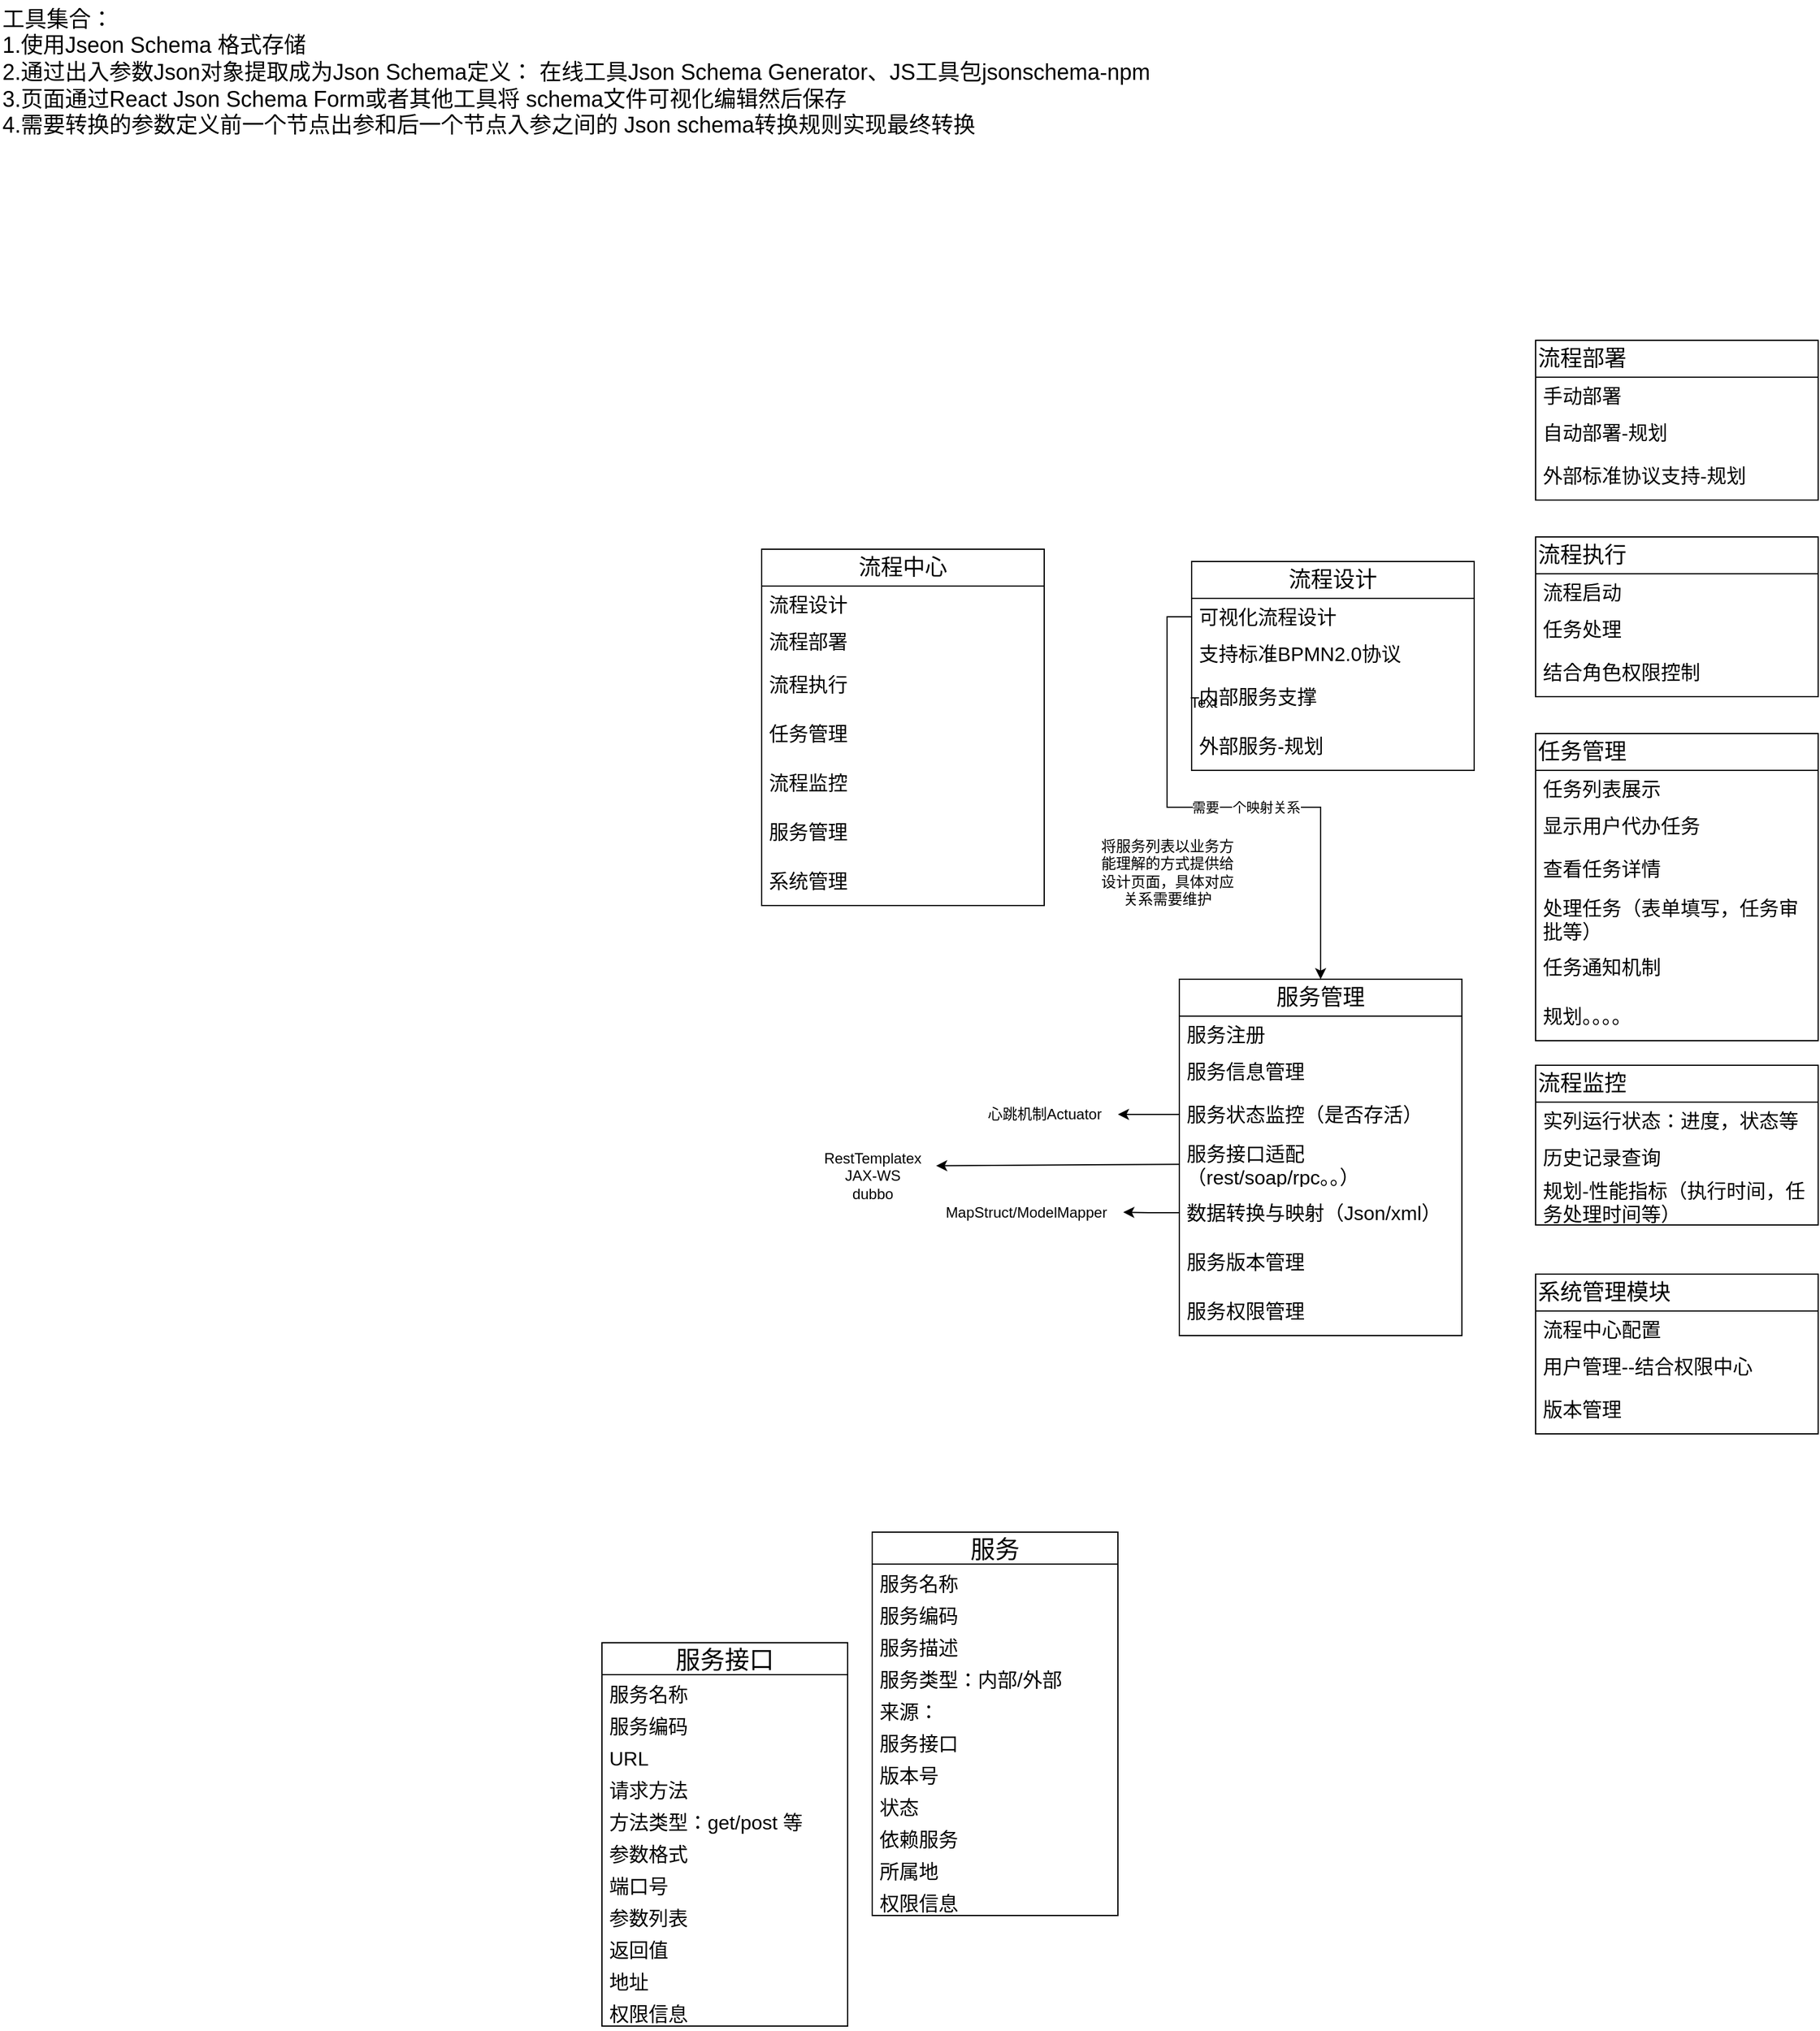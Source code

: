 <mxfile version="24.8.9">
  <diagram id="C5RBs43oDa-KdzZeNtuy" name="Page-1">
    <mxGraphModel dx="2389" dy="818" grid="1" gridSize="10" guides="1" tooltips="1" connect="1" arrows="1" fold="1" page="1" pageScale="1" pageWidth="827" pageHeight="1169" math="0" shadow="0">
      <root>
        <mxCell id="WIyWlLk6GJQsqaUBKTNV-0" />
        <mxCell id="WIyWlLk6GJQsqaUBKTNV-1" parent="WIyWlLk6GJQsqaUBKTNV-0" />
        <mxCell id="ULReNdNg2QU91XwFhAtE-4" value="流程中心" style="swimlane;fontStyle=0;childLayout=stackLayout;horizontal=1;startSize=30;horizontalStack=0;resizeParent=1;resizeParentMax=0;resizeLast=0;collapsible=1;marginBottom=0;whiteSpace=wrap;html=1;fontSize=18;" parent="WIyWlLk6GJQsqaUBKTNV-1" vertex="1">
          <mxGeometry x="-30" y="850" width="230" height="290" as="geometry" />
        </mxCell>
        <mxCell id="ULReNdNg2QU91XwFhAtE-5" value="流程设计" style="text;strokeColor=none;fillColor=none;align=left;verticalAlign=middle;spacingLeft=4;spacingRight=4;overflow=hidden;points=[[0,0.5],[1,0.5]];portConstraint=eastwest;rotatable=0;whiteSpace=wrap;html=1;fontSize=16;" parent="ULReNdNg2QU91XwFhAtE-4" vertex="1">
          <mxGeometry y="30" width="230" height="30" as="geometry" />
        </mxCell>
        <mxCell id="ULReNdNg2QU91XwFhAtE-6" value="流程部署" style="text;strokeColor=none;fillColor=none;align=left;verticalAlign=middle;spacingLeft=4;spacingRight=4;overflow=hidden;points=[[0,0.5],[1,0.5]];portConstraint=eastwest;rotatable=0;whiteSpace=wrap;html=1;fontSize=16;" parent="ULReNdNg2QU91XwFhAtE-4" vertex="1">
          <mxGeometry y="60" width="230" height="30" as="geometry" />
        </mxCell>
        <mxCell id="ULReNdNg2QU91XwFhAtE-7" value="流程执行" style="text;strokeColor=none;fillColor=none;align=left;verticalAlign=middle;spacingLeft=4;spacingRight=4;overflow=hidden;points=[[0,0.5],[1,0.5]];portConstraint=eastwest;rotatable=0;whiteSpace=wrap;html=1;fontSize=16;" parent="ULReNdNg2QU91XwFhAtE-4" vertex="1">
          <mxGeometry y="90" width="230" height="40" as="geometry" />
        </mxCell>
        <mxCell id="ULReNdNg2QU91XwFhAtE-8" value="任务管理" style="text;strokeColor=none;fillColor=none;align=left;verticalAlign=middle;spacingLeft=4;spacingRight=4;overflow=hidden;points=[[0,0.5],[1,0.5]];portConstraint=eastwest;rotatable=0;whiteSpace=wrap;html=1;fontSize=16;" parent="ULReNdNg2QU91XwFhAtE-4" vertex="1">
          <mxGeometry y="130" width="230" height="40" as="geometry" />
        </mxCell>
        <mxCell id="ULReNdNg2QU91XwFhAtE-9" value="流程监控" style="text;strokeColor=none;fillColor=none;align=left;verticalAlign=middle;spacingLeft=4;spacingRight=4;overflow=hidden;points=[[0,0.5],[1,0.5]];portConstraint=eastwest;rotatable=0;whiteSpace=wrap;html=1;fontSize=16;" parent="ULReNdNg2QU91XwFhAtE-4" vertex="1">
          <mxGeometry y="170" width="230" height="40" as="geometry" />
        </mxCell>
        <mxCell id="ULReNdNg2QU91XwFhAtE-50" value="服务管理" style="text;strokeColor=none;fillColor=none;align=left;verticalAlign=middle;spacingLeft=4;spacingRight=4;overflow=hidden;points=[[0,0.5],[1,0.5]];portConstraint=eastwest;rotatable=0;whiteSpace=wrap;html=1;fontSize=16;" parent="ULReNdNg2QU91XwFhAtE-4" vertex="1">
          <mxGeometry y="210" width="230" height="40" as="geometry" />
        </mxCell>
        <mxCell id="ULReNdNg2QU91XwFhAtE-10" value="系统管理" style="text;strokeColor=none;fillColor=none;align=left;verticalAlign=middle;spacingLeft=4;spacingRight=4;overflow=hidden;points=[[0,0.5],[1,0.5]];portConstraint=eastwest;rotatable=0;whiteSpace=wrap;html=1;fontSize=16;" parent="ULReNdNg2QU91XwFhAtE-4" vertex="1">
          <mxGeometry y="250" width="230" height="40" as="geometry" />
        </mxCell>
        <mxCell id="ULReNdNg2QU91XwFhAtE-11" value="流程设计" style="swimlane;fontStyle=0;childLayout=stackLayout;horizontal=1;startSize=30;horizontalStack=0;resizeParent=1;resizeParentMax=0;resizeLast=0;collapsible=1;marginBottom=0;whiteSpace=wrap;html=1;fontSize=18;" parent="WIyWlLk6GJQsqaUBKTNV-1" vertex="1">
          <mxGeometry x="320" y="860" width="230" height="170" as="geometry" />
        </mxCell>
        <mxCell id="ULReNdNg2QU91XwFhAtE-12" value="可视化流程设计" style="text;strokeColor=none;fillColor=none;align=left;verticalAlign=middle;spacingLeft=4;spacingRight=4;overflow=hidden;points=[[0,0.5],[1,0.5]];portConstraint=eastwest;rotatable=0;whiteSpace=wrap;html=1;fontSize=16;" parent="ULReNdNg2QU91XwFhAtE-11" vertex="1">
          <mxGeometry y="30" width="230" height="30" as="geometry" />
        </mxCell>
        <mxCell id="ULReNdNg2QU91XwFhAtE-13" value="支持标准BPMN2.0协议" style="text;strokeColor=none;fillColor=none;align=left;verticalAlign=middle;spacingLeft=4;spacingRight=4;overflow=hidden;points=[[0,0.5],[1,0.5]];portConstraint=eastwest;rotatable=0;whiteSpace=wrap;html=1;fontSize=16;" parent="ULReNdNg2QU91XwFhAtE-11" vertex="1">
          <mxGeometry y="60" width="230" height="30" as="geometry" />
        </mxCell>
        <mxCell id="ULReNdNg2QU91XwFhAtE-15" value="内部服务支撑" style="text;strokeColor=none;fillColor=none;align=left;verticalAlign=middle;spacingLeft=4;spacingRight=4;overflow=hidden;points=[[0,0.5],[1,0.5]];portConstraint=eastwest;rotatable=0;whiteSpace=wrap;html=1;fontSize=16;" parent="ULReNdNg2QU91XwFhAtE-11" vertex="1">
          <mxGeometry y="90" width="230" height="40" as="geometry" />
        </mxCell>
        <mxCell id="ULReNdNg2QU91XwFhAtE-16" value="外部服务-规划" style="text;strokeColor=none;fillColor=none;align=left;verticalAlign=middle;spacingLeft=4;spacingRight=4;overflow=hidden;points=[[0,0.5],[1,0.5]];portConstraint=eastwest;rotatable=0;whiteSpace=wrap;html=1;fontSize=16;" parent="ULReNdNg2QU91XwFhAtE-11" vertex="1">
          <mxGeometry y="130" width="230" height="40" as="geometry" />
        </mxCell>
        <mxCell id="ULReNdNg2QU91XwFhAtE-19" value="流程部署" style="swimlane;fontStyle=0;childLayout=stackLayout;horizontal=1;startSize=30;horizontalStack=0;resizeParent=1;resizeParentMax=0;resizeLast=0;collapsible=1;marginBottom=0;whiteSpace=wrap;html=1;fontSize=18;align=left;" parent="WIyWlLk6GJQsqaUBKTNV-1" vertex="1">
          <mxGeometry x="600" y="680" width="230" height="130" as="geometry" />
        </mxCell>
        <mxCell id="ULReNdNg2QU91XwFhAtE-20" value="手动部署" style="text;strokeColor=none;fillColor=none;align=left;verticalAlign=middle;spacingLeft=4;spacingRight=4;overflow=hidden;points=[[0,0.5],[1,0.5]];portConstraint=eastwest;rotatable=0;whiteSpace=wrap;html=1;fontSize=16;" parent="ULReNdNg2QU91XwFhAtE-19" vertex="1">
          <mxGeometry y="30" width="230" height="30" as="geometry" />
        </mxCell>
        <mxCell id="ULReNdNg2QU91XwFhAtE-21" value="自动部署-规划" style="text;strokeColor=none;fillColor=none;align=left;verticalAlign=middle;spacingLeft=4;spacingRight=4;overflow=hidden;points=[[0,0.5],[1,0.5]];portConstraint=eastwest;rotatable=0;whiteSpace=wrap;html=1;fontSize=16;" parent="ULReNdNg2QU91XwFhAtE-19" vertex="1">
          <mxGeometry y="60" width="230" height="30" as="geometry" />
        </mxCell>
        <mxCell id="ULReNdNg2QU91XwFhAtE-22" value="外部标准协议支持-规划" style="text;strokeColor=none;fillColor=none;align=left;verticalAlign=middle;spacingLeft=4;spacingRight=4;overflow=hidden;points=[[0,0.5],[1,0.5]];portConstraint=eastwest;rotatable=0;whiteSpace=wrap;html=1;fontSize=16;" parent="ULReNdNg2QU91XwFhAtE-19" vertex="1">
          <mxGeometry y="90" width="230" height="40" as="geometry" />
        </mxCell>
        <mxCell id="ULReNdNg2QU91XwFhAtE-24" value="流程执行" style="swimlane;fontStyle=0;childLayout=stackLayout;horizontal=1;startSize=30;horizontalStack=0;resizeParent=1;resizeParentMax=0;resizeLast=0;collapsible=1;marginBottom=0;whiteSpace=wrap;html=1;fontSize=18;align=left;" parent="WIyWlLk6GJQsqaUBKTNV-1" vertex="1">
          <mxGeometry x="600" y="840" width="230" height="130" as="geometry" />
        </mxCell>
        <mxCell id="ULReNdNg2QU91XwFhAtE-25" value="流程启动" style="text;strokeColor=none;fillColor=none;align=left;verticalAlign=middle;spacingLeft=4;spacingRight=4;overflow=hidden;points=[[0,0.5],[1,0.5]];portConstraint=eastwest;rotatable=0;whiteSpace=wrap;html=1;fontSize=16;" parent="ULReNdNg2QU91XwFhAtE-24" vertex="1">
          <mxGeometry y="30" width="230" height="30" as="geometry" />
        </mxCell>
        <mxCell id="ULReNdNg2QU91XwFhAtE-26" value="任务处理" style="text;strokeColor=none;fillColor=none;align=left;verticalAlign=middle;spacingLeft=4;spacingRight=4;overflow=hidden;points=[[0,0.5],[1,0.5]];portConstraint=eastwest;rotatable=0;whiteSpace=wrap;html=1;fontSize=16;" parent="ULReNdNg2QU91XwFhAtE-24" vertex="1">
          <mxGeometry y="60" width="230" height="30" as="geometry" />
        </mxCell>
        <mxCell id="ULReNdNg2QU91XwFhAtE-27" value="结合角色权限控制" style="text;strokeColor=none;fillColor=none;align=left;verticalAlign=middle;spacingLeft=4;spacingRight=4;overflow=hidden;points=[[0,0.5],[1,0.5]];portConstraint=eastwest;rotatable=0;whiteSpace=wrap;html=1;fontSize=16;" parent="ULReNdNg2QU91XwFhAtE-24" vertex="1">
          <mxGeometry y="90" width="230" height="40" as="geometry" />
        </mxCell>
        <mxCell id="ULReNdNg2QU91XwFhAtE-29" value="任务管理" style="swimlane;fontStyle=0;childLayout=stackLayout;horizontal=1;startSize=30;horizontalStack=0;resizeParent=1;resizeParentMax=0;resizeLast=0;collapsible=1;marginBottom=0;whiteSpace=wrap;html=1;fontSize=18;align=left;" parent="WIyWlLk6GJQsqaUBKTNV-1" vertex="1">
          <mxGeometry x="600" y="1000" width="230" height="250" as="geometry" />
        </mxCell>
        <mxCell id="ULReNdNg2QU91XwFhAtE-30" value="任务列表展示" style="text;strokeColor=none;fillColor=none;align=left;verticalAlign=middle;spacingLeft=4;spacingRight=4;overflow=hidden;points=[[0,0.5],[1,0.5]];portConstraint=eastwest;rotatable=0;whiteSpace=wrap;html=1;fontSize=16;" parent="ULReNdNg2QU91XwFhAtE-29" vertex="1">
          <mxGeometry y="30" width="230" height="30" as="geometry" />
        </mxCell>
        <mxCell id="ULReNdNg2QU91XwFhAtE-31" value="显示用户代办任务" style="text;strokeColor=none;fillColor=none;align=left;verticalAlign=middle;spacingLeft=4;spacingRight=4;overflow=hidden;points=[[0,0.5],[1,0.5]];portConstraint=eastwest;rotatable=0;whiteSpace=wrap;html=1;fontSize=16;" parent="ULReNdNg2QU91XwFhAtE-29" vertex="1">
          <mxGeometry y="60" width="230" height="30" as="geometry" />
        </mxCell>
        <mxCell id="ULReNdNg2QU91XwFhAtE-32" value="查看任务详情" style="text;strokeColor=none;fillColor=none;align=left;verticalAlign=middle;spacingLeft=4;spacingRight=4;overflow=hidden;points=[[0,0.5],[1,0.5]];portConstraint=eastwest;rotatable=0;whiteSpace=wrap;html=1;fontSize=16;" parent="ULReNdNg2QU91XwFhAtE-29" vertex="1">
          <mxGeometry y="90" width="230" height="40" as="geometry" />
        </mxCell>
        <mxCell id="ULReNdNg2QU91XwFhAtE-33" value="处理任务（表单填写，任务审批等）" style="text;strokeColor=none;fillColor=none;align=left;verticalAlign=middle;spacingLeft=4;spacingRight=4;overflow=hidden;points=[[0,0.5],[1,0.5]];portConstraint=eastwest;rotatable=0;whiteSpace=wrap;html=1;fontSize=16;" parent="ULReNdNg2QU91XwFhAtE-29" vertex="1">
          <mxGeometry y="130" width="230" height="40" as="geometry" />
        </mxCell>
        <mxCell id="ULReNdNg2QU91XwFhAtE-45" value="任务通知机制" style="text;strokeColor=none;fillColor=none;align=left;verticalAlign=middle;spacingLeft=4;spacingRight=4;overflow=hidden;points=[[0,0.5],[1,0.5]];portConstraint=eastwest;rotatable=0;whiteSpace=wrap;html=1;fontSize=16;" parent="ULReNdNg2QU91XwFhAtE-29" vertex="1">
          <mxGeometry y="170" width="230" height="40" as="geometry" />
        </mxCell>
        <mxCell id="ULReNdNg2QU91XwFhAtE-34" value="规划。。。。" style="text;strokeColor=none;fillColor=none;align=left;verticalAlign=middle;spacingLeft=4;spacingRight=4;overflow=hidden;points=[[0,0.5],[1,0.5]];portConstraint=eastwest;rotatable=0;whiteSpace=wrap;html=1;fontSize=16;" parent="ULReNdNg2QU91XwFhAtE-29" vertex="1">
          <mxGeometry y="210" width="230" height="40" as="geometry" />
        </mxCell>
        <mxCell id="ULReNdNg2QU91XwFhAtE-35" value="流程监控" style="swimlane;fontStyle=0;childLayout=stackLayout;horizontal=1;startSize=30;horizontalStack=0;resizeParent=1;resizeParentMax=0;resizeLast=0;collapsible=1;marginBottom=0;whiteSpace=wrap;html=1;fontSize=18;align=left;" parent="WIyWlLk6GJQsqaUBKTNV-1" vertex="1">
          <mxGeometry x="600" y="1270" width="230" height="130" as="geometry" />
        </mxCell>
        <mxCell id="ULReNdNg2QU91XwFhAtE-36" value="实列运行状态：进度，状态等" style="text;strokeColor=none;fillColor=none;align=left;verticalAlign=middle;spacingLeft=4;spacingRight=4;overflow=hidden;points=[[0,0.5],[1,0.5]];portConstraint=eastwest;rotatable=0;whiteSpace=wrap;html=1;fontSize=16;" parent="ULReNdNg2QU91XwFhAtE-35" vertex="1">
          <mxGeometry y="30" width="230" height="30" as="geometry" />
        </mxCell>
        <mxCell id="ULReNdNg2QU91XwFhAtE-37" value="历史记录查询" style="text;strokeColor=none;fillColor=none;align=left;verticalAlign=middle;spacingLeft=4;spacingRight=4;overflow=hidden;points=[[0,0.5],[1,0.5]];portConstraint=eastwest;rotatable=0;whiteSpace=wrap;html=1;fontSize=16;" parent="ULReNdNg2QU91XwFhAtE-35" vertex="1">
          <mxGeometry y="60" width="230" height="30" as="geometry" />
        </mxCell>
        <mxCell id="ULReNdNg2QU91XwFhAtE-38" value="规划-性能指标（执行时间，任务处理时间等）" style="text;strokeColor=none;fillColor=none;align=left;verticalAlign=middle;spacingLeft=4;spacingRight=4;overflow=hidden;points=[[0,0.5],[1,0.5]];portConstraint=eastwest;rotatable=0;whiteSpace=wrap;html=1;fontSize=16;" parent="ULReNdNg2QU91XwFhAtE-35" vertex="1">
          <mxGeometry y="90" width="230" height="40" as="geometry" />
        </mxCell>
        <mxCell id="ULReNdNg2QU91XwFhAtE-40" value="系统管理模块" style="swimlane;fontStyle=0;childLayout=stackLayout;horizontal=1;startSize=30;horizontalStack=0;resizeParent=1;resizeParentMax=0;resizeLast=0;collapsible=1;marginBottom=0;whiteSpace=wrap;html=1;fontSize=18;align=left;" parent="WIyWlLk6GJQsqaUBKTNV-1" vertex="1">
          <mxGeometry x="600" y="1440" width="230" height="130" as="geometry" />
        </mxCell>
        <mxCell id="ULReNdNg2QU91XwFhAtE-41" value="流程中心配置" style="text;strokeColor=none;fillColor=none;align=left;verticalAlign=middle;spacingLeft=4;spacingRight=4;overflow=hidden;points=[[0,0.5],[1,0.5]];portConstraint=eastwest;rotatable=0;whiteSpace=wrap;html=1;fontSize=16;" parent="ULReNdNg2QU91XwFhAtE-40" vertex="1">
          <mxGeometry y="30" width="230" height="30" as="geometry" />
        </mxCell>
        <mxCell id="ULReNdNg2QU91XwFhAtE-42" value="用户管理--结合权限中心" style="text;strokeColor=none;fillColor=none;align=left;verticalAlign=middle;spacingLeft=4;spacingRight=4;overflow=hidden;points=[[0,0.5],[1,0.5]];portConstraint=eastwest;rotatable=0;whiteSpace=wrap;html=1;fontSize=16;" parent="ULReNdNg2QU91XwFhAtE-40" vertex="1">
          <mxGeometry y="60" width="230" height="30" as="geometry" />
        </mxCell>
        <mxCell id="ULReNdNg2QU91XwFhAtE-43" value="版本管理" style="text;strokeColor=none;fillColor=none;align=left;verticalAlign=middle;spacingLeft=4;spacingRight=4;overflow=hidden;points=[[0,0.5],[1,0.5]];portConstraint=eastwest;rotatable=0;whiteSpace=wrap;html=1;fontSize=16;" parent="ULReNdNg2QU91XwFhAtE-40" vertex="1">
          <mxGeometry y="90" width="230" height="40" as="geometry" />
        </mxCell>
        <mxCell id="ULReNdNg2QU91XwFhAtE-51" value="服务管理" style="swimlane;fontStyle=0;childLayout=stackLayout;horizontal=1;startSize=30;horizontalStack=0;resizeParent=1;resizeParentMax=0;resizeLast=0;collapsible=1;marginBottom=0;whiteSpace=wrap;html=1;fontSize=18;" parent="WIyWlLk6GJQsqaUBKTNV-1" vertex="1">
          <mxGeometry x="310" y="1200" width="230" height="290" as="geometry" />
        </mxCell>
        <mxCell id="ULReNdNg2QU91XwFhAtE-52" value="服务注册" style="text;strokeColor=none;fillColor=none;align=left;verticalAlign=middle;spacingLeft=4;spacingRight=4;overflow=hidden;points=[[0,0.5],[1,0.5]];portConstraint=eastwest;rotatable=0;whiteSpace=wrap;html=1;fontSize=16;" parent="ULReNdNg2QU91XwFhAtE-51" vertex="1">
          <mxGeometry y="30" width="230" height="30" as="geometry" />
        </mxCell>
        <mxCell id="ULReNdNg2QU91XwFhAtE-53" value="服务信息管理" style="text;strokeColor=none;fillColor=none;align=left;verticalAlign=middle;spacingLeft=4;spacingRight=4;overflow=hidden;points=[[0,0.5],[1,0.5]];portConstraint=eastwest;rotatable=0;whiteSpace=wrap;html=1;fontSize=16;" parent="ULReNdNg2QU91XwFhAtE-51" vertex="1">
          <mxGeometry y="60" width="230" height="30" as="geometry" />
        </mxCell>
        <mxCell id="ULReNdNg2QU91XwFhAtE-54" value="服务状态监控（是否存活）" style="text;strokeColor=none;fillColor=none;align=left;verticalAlign=middle;spacingLeft=4;spacingRight=4;overflow=hidden;points=[[0,0.5],[1,0.5]];portConstraint=eastwest;rotatable=0;whiteSpace=wrap;html=1;fontSize=16;" parent="ULReNdNg2QU91XwFhAtE-51" vertex="1">
          <mxGeometry y="90" width="230" height="40" as="geometry" />
        </mxCell>
        <mxCell id="ULReNdNg2QU91XwFhAtE-56" value="服务接口适配（rest/soap/rpc。。）" style="text;strokeColor=none;fillColor=none;align=left;verticalAlign=middle;spacingLeft=4;spacingRight=4;overflow=hidden;points=[[0,0.5],[1,0.5]];portConstraint=eastwest;rotatable=0;whiteSpace=wrap;html=1;fontSize=16;" parent="ULReNdNg2QU91XwFhAtE-51" vertex="1">
          <mxGeometry y="130" width="230" height="40" as="geometry" />
        </mxCell>
        <mxCell id="ULReNdNg2QU91XwFhAtE-66" value="数据转换与映射（Json/xml）" style="text;strokeColor=none;fillColor=none;align=left;verticalAlign=middle;spacingLeft=4;spacingRight=4;overflow=hidden;points=[[0,0.5],[1,0.5]];portConstraint=eastwest;rotatable=0;whiteSpace=wrap;html=1;fontSize=16;" parent="ULReNdNg2QU91XwFhAtE-51" vertex="1">
          <mxGeometry y="170" width="230" height="40" as="geometry" />
        </mxCell>
        <mxCell id="ULReNdNg2QU91XwFhAtE-59" value="服务版本管理" style="text;strokeColor=none;fillColor=none;align=left;verticalAlign=middle;spacingLeft=4;spacingRight=4;overflow=hidden;points=[[0,0.5],[1,0.5]];portConstraint=eastwest;rotatable=0;whiteSpace=wrap;html=1;fontSize=16;" parent="ULReNdNg2QU91XwFhAtE-51" vertex="1">
          <mxGeometry y="210" width="230" height="40" as="geometry" />
        </mxCell>
        <mxCell id="ULReNdNg2QU91XwFhAtE-71" value="服务权限管理" style="text;strokeColor=none;fillColor=none;align=left;verticalAlign=middle;spacingLeft=4;spacingRight=4;overflow=hidden;points=[[0,0.5],[1,0.5]];portConstraint=eastwest;rotatable=0;whiteSpace=wrap;html=1;fontSize=16;" parent="ULReNdNg2QU91XwFhAtE-51" vertex="1">
          <mxGeometry y="250" width="230" height="40" as="geometry" />
        </mxCell>
        <mxCell id="ULReNdNg2QU91XwFhAtE-62" value="RestTemplatex&lt;div&gt;JAX-WS&lt;/div&gt;&lt;div&gt;dubbo&lt;/div&gt;" style="text;html=1;align=center;verticalAlign=middle;resizable=0;points=[];autosize=1;strokeColor=none;fillColor=none;" parent="WIyWlLk6GJQsqaUBKTNV-1" vertex="1">
          <mxGeometry x="10" y="1330" width="100" height="60" as="geometry" />
        </mxCell>
        <mxCell id="ULReNdNg2QU91XwFhAtE-63" style="rounded=0;orthogonalLoop=1;jettySize=auto;html=1;entryX=1.02;entryY=0.363;entryDx=0;entryDy=0;entryPerimeter=0;" parent="WIyWlLk6GJQsqaUBKTNV-1" source="ULReNdNg2QU91XwFhAtE-56" target="ULReNdNg2QU91XwFhAtE-62" edge="1">
          <mxGeometry relative="1" as="geometry" />
        </mxCell>
        <mxCell id="ULReNdNg2QU91XwFhAtE-65" value="MapStruct/ModelMapper" style="text;html=1;align=center;verticalAlign=middle;resizable=0;points=[];autosize=1;strokeColor=none;fillColor=none;" parent="WIyWlLk6GJQsqaUBKTNV-1" vertex="1">
          <mxGeometry x="110" y="1375" width="150" height="30" as="geometry" />
        </mxCell>
        <mxCell id="ULReNdNg2QU91XwFhAtE-67" style="edgeStyle=orthogonalEdgeStyle;rounded=0;orthogonalLoop=1;jettySize=auto;html=1;entryX=1.029;entryY=0.487;entryDx=0;entryDy=0;entryPerimeter=0;" parent="WIyWlLk6GJQsqaUBKTNV-1" source="ULReNdNg2QU91XwFhAtE-66" target="ULReNdNg2QU91XwFhAtE-65" edge="1">
          <mxGeometry relative="1" as="geometry" />
        </mxCell>
        <mxCell id="ULReNdNg2QU91XwFhAtE-69" value="心跳机制Actuator" style="text;html=1;align=center;verticalAlign=middle;resizable=0;points=[];autosize=1;strokeColor=none;fillColor=none;" parent="WIyWlLk6GJQsqaUBKTNV-1" vertex="1">
          <mxGeometry x="140" y="1295" width="120" height="30" as="geometry" />
        </mxCell>
        <mxCell id="ULReNdNg2QU91XwFhAtE-70" style="edgeStyle=orthogonalEdgeStyle;rounded=0;orthogonalLoop=1;jettySize=auto;html=1;" parent="WIyWlLk6GJQsqaUBKTNV-1" source="ULReNdNg2QU91XwFhAtE-54" target="ULReNdNg2QU91XwFhAtE-69" edge="1">
          <mxGeometry relative="1" as="geometry" />
        </mxCell>
        <mxCell id="ULReNdNg2QU91XwFhAtE-72" style="edgeStyle=orthogonalEdgeStyle;rounded=0;orthogonalLoop=1;jettySize=auto;html=1;entryX=0.5;entryY=0;entryDx=0;entryDy=0;" parent="WIyWlLk6GJQsqaUBKTNV-1" source="ULReNdNg2QU91XwFhAtE-12" target="ULReNdNg2QU91XwFhAtE-51" edge="1">
          <mxGeometry relative="1" as="geometry" />
        </mxCell>
        <mxCell id="ULReNdNg2QU91XwFhAtE-73" value="需要一个映射关系" style="edgeLabel;html=1;align=center;verticalAlign=middle;resizable=0;points=[];" parent="ULReNdNg2QU91XwFhAtE-72" vertex="1" connectable="0">
          <mxGeometry x="0.086" relative="1" as="geometry">
            <mxPoint as="offset" />
          </mxGeometry>
        </mxCell>
        <mxCell id="ULReNdNg2QU91XwFhAtE-74" value="Text" style="text;html=1;align=center;verticalAlign=middle;whiteSpace=wrap;rounded=0;" parent="WIyWlLk6GJQsqaUBKTNV-1" vertex="1">
          <mxGeometry x="300" y="960" width="60" height="30" as="geometry" />
        </mxCell>
        <mxCell id="ULReNdNg2QU91XwFhAtE-75" value="将服务列表以业务方&lt;div&gt;能理解的方式提供给&lt;/div&gt;&lt;div&gt;设计页面，具体对应&lt;/div&gt;&lt;div&gt;关系需要维护&lt;/div&gt;" style="text;html=1;align=center;verticalAlign=middle;resizable=0;points=[];autosize=1;strokeColor=none;fillColor=none;" parent="WIyWlLk6GJQsqaUBKTNV-1" vertex="1">
          <mxGeometry x="235" y="1078" width="130" height="70" as="geometry" />
        </mxCell>
        <mxCell id="nxONyOTGIB9UqyJatpTV-5" value="服务" style="swimlane;fontStyle=0;childLayout=stackLayout;horizontal=1;startSize=26;fillColor=none;horizontalStack=0;resizeParent=1;resizeParentMax=0;resizeLast=0;collapsible=1;marginBottom=0;whiteSpace=wrap;html=1;fontSize=20;" parent="WIyWlLk6GJQsqaUBKTNV-1" vertex="1">
          <mxGeometry x="60" y="1650" width="200" height="312" as="geometry" />
        </mxCell>
        <mxCell id="nxONyOTGIB9UqyJatpTV-6" value="服务名称" style="text;strokeColor=none;fillColor=none;align=left;verticalAlign=top;spacingLeft=4;spacingRight=4;overflow=hidden;rotatable=0;points=[[0,0.5],[1,0.5]];portConstraint=eastwest;whiteSpace=wrap;html=1;fontSize=16;" parent="nxONyOTGIB9UqyJatpTV-5" vertex="1">
          <mxGeometry y="26" width="200" height="26" as="geometry" />
        </mxCell>
        <mxCell id="nxONyOTGIB9UqyJatpTV-7" value="服务编码" style="text;strokeColor=none;fillColor=none;align=left;verticalAlign=top;spacingLeft=4;spacingRight=4;overflow=hidden;rotatable=0;points=[[0,0.5],[1,0.5]];portConstraint=eastwest;whiteSpace=wrap;html=1;fontSize=16;" parent="nxONyOTGIB9UqyJatpTV-5" vertex="1">
          <mxGeometry y="52" width="200" height="26" as="geometry" />
        </mxCell>
        <mxCell id="nxONyOTGIB9UqyJatpTV-8" value="服务描述" style="text;strokeColor=none;fillColor=none;align=left;verticalAlign=top;spacingLeft=4;spacingRight=4;overflow=hidden;rotatable=0;points=[[0,0.5],[1,0.5]];portConstraint=eastwest;whiteSpace=wrap;html=1;fontSize=16;" parent="nxONyOTGIB9UqyJatpTV-5" vertex="1">
          <mxGeometry y="78" width="200" height="26" as="geometry" />
        </mxCell>
        <mxCell id="nxONyOTGIB9UqyJatpTV-27" value="服务类型：内部/外部" style="text;strokeColor=none;fillColor=none;align=left;verticalAlign=top;spacingLeft=4;spacingRight=4;overflow=hidden;rotatable=0;points=[[0,0.5],[1,0.5]];portConstraint=eastwest;whiteSpace=wrap;html=1;fontSize=16;" parent="nxONyOTGIB9UqyJatpTV-5" vertex="1">
          <mxGeometry y="104" width="200" height="26" as="geometry" />
        </mxCell>
        <mxCell id="nxONyOTGIB9UqyJatpTV-9" value="来源：" style="text;strokeColor=none;fillColor=none;align=left;verticalAlign=top;spacingLeft=4;spacingRight=4;overflow=hidden;rotatable=0;points=[[0,0.5],[1,0.5]];portConstraint=eastwest;whiteSpace=wrap;html=1;fontSize=16;" parent="nxONyOTGIB9UqyJatpTV-5" vertex="1">
          <mxGeometry y="130" width="200" height="26" as="geometry" />
        </mxCell>
        <mxCell id="nxONyOTGIB9UqyJatpTV-10" value="服务接口" style="text;strokeColor=none;fillColor=none;align=left;verticalAlign=top;spacingLeft=4;spacingRight=4;overflow=hidden;rotatable=0;points=[[0,0.5],[1,0.5]];portConstraint=eastwest;whiteSpace=wrap;html=1;fontSize=16;" parent="nxONyOTGIB9UqyJatpTV-5" vertex="1">
          <mxGeometry y="156" width="200" height="26" as="geometry" />
        </mxCell>
        <mxCell id="nxONyOTGIB9UqyJatpTV-11" value="版本号" style="text;strokeColor=none;fillColor=none;align=left;verticalAlign=top;spacingLeft=4;spacingRight=4;overflow=hidden;rotatable=0;points=[[0,0.5],[1,0.5]];portConstraint=eastwest;whiteSpace=wrap;html=1;fontSize=16;" parent="nxONyOTGIB9UqyJatpTV-5" vertex="1">
          <mxGeometry y="182" width="200" height="26" as="geometry" />
        </mxCell>
        <mxCell id="nxONyOTGIB9UqyJatpTV-12" value="状态" style="text;strokeColor=none;fillColor=none;align=left;verticalAlign=top;spacingLeft=4;spacingRight=4;overflow=hidden;rotatable=0;points=[[0,0.5],[1,0.5]];portConstraint=eastwest;whiteSpace=wrap;html=1;fontSize=16;" parent="nxONyOTGIB9UqyJatpTV-5" vertex="1">
          <mxGeometry y="208" width="200" height="26" as="geometry" />
        </mxCell>
        <mxCell id="nxONyOTGIB9UqyJatpTV-13" value="依赖服务" style="text;strokeColor=none;fillColor=none;align=left;verticalAlign=top;spacingLeft=4;spacingRight=4;overflow=hidden;rotatable=0;points=[[0,0.5],[1,0.5]];portConstraint=eastwest;whiteSpace=wrap;html=1;fontSize=16;" parent="nxONyOTGIB9UqyJatpTV-5" vertex="1">
          <mxGeometry y="234" width="200" height="26" as="geometry" />
        </mxCell>
        <mxCell id="nxONyOTGIB9UqyJatpTV-14" value="所属地" style="text;strokeColor=none;fillColor=none;align=left;verticalAlign=top;spacingLeft=4;spacingRight=4;overflow=hidden;rotatable=0;points=[[0,0.5],[1,0.5]];portConstraint=eastwest;whiteSpace=wrap;html=1;fontSize=16;" parent="nxONyOTGIB9UqyJatpTV-5" vertex="1">
          <mxGeometry y="260" width="200" height="26" as="geometry" />
        </mxCell>
        <mxCell id="nxONyOTGIB9UqyJatpTV-15" value="权限信息" style="text;strokeColor=none;fillColor=none;align=left;verticalAlign=top;spacingLeft=4;spacingRight=4;overflow=hidden;rotatable=0;points=[[0,0.5],[1,0.5]];portConstraint=eastwest;whiteSpace=wrap;html=1;fontSize=16;" parent="nxONyOTGIB9UqyJatpTV-5" vertex="1">
          <mxGeometry y="286" width="200" height="26" as="geometry" />
        </mxCell>
        <mxCell id="nxONyOTGIB9UqyJatpTV-16" value="服务接口" style="swimlane;fontStyle=0;childLayout=stackLayout;horizontal=1;startSize=26;fillColor=none;horizontalStack=0;resizeParent=1;resizeParentMax=0;resizeLast=0;collapsible=1;marginBottom=0;whiteSpace=wrap;html=1;fontSize=20;" parent="WIyWlLk6GJQsqaUBKTNV-1" vertex="1">
          <mxGeometry x="-160" y="1740" width="200" height="312" as="geometry" />
        </mxCell>
        <mxCell id="nxONyOTGIB9UqyJatpTV-17" value="服务名称" style="text;strokeColor=none;fillColor=none;align=left;verticalAlign=top;spacingLeft=4;spacingRight=4;overflow=hidden;rotatable=0;points=[[0,0.5],[1,0.5]];portConstraint=eastwest;whiteSpace=wrap;html=1;fontSize=16;" parent="nxONyOTGIB9UqyJatpTV-16" vertex="1">
          <mxGeometry y="26" width="200" height="26" as="geometry" />
        </mxCell>
        <mxCell id="nxONyOTGIB9UqyJatpTV-18" value="服务编码" style="text;strokeColor=none;fillColor=none;align=left;verticalAlign=top;spacingLeft=4;spacingRight=4;overflow=hidden;rotatable=0;points=[[0,0.5],[1,0.5]];portConstraint=eastwest;whiteSpace=wrap;html=1;fontSize=16;" parent="nxONyOTGIB9UqyJatpTV-16" vertex="1">
          <mxGeometry y="52" width="200" height="26" as="geometry" />
        </mxCell>
        <mxCell id="nxONyOTGIB9UqyJatpTV-19" value="URL" style="text;strokeColor=none;fillColor=none;align=left;verticalAlign=top;spacingLeft=4;spacingRight=4;overflow=hidden;rotatable=0;points=[[0,0.5],[1,0.5]];portConstraint=eastwest;whiteSpace=wrap;html=1;fontSize=16;" parent="nxONyOTGIB9UqyJatpTV-16" vertex="1">
          <mxGeometry y="78" width="200" height="26" as="geometry" />
        </mxCell>
        <mxCell id="nxONyOTGIB9UqyJatpTV-28" value="请求方法" style="text;strokeColor=none;fillColor=none;align=left;verticalAlign=top;spacingLeft=4;spacingRight=4;overflow=hidden;rotatable=0;points=[[0,0.5],[1,0.5]];portConstraint=eastwest;whiteSpace=wrap;html=1;fontSize=16;" parent="nxONyOTGIB9UqyJatpTV-16" vertex="1">
          <mxGeometry y="104" width="200" height="26" as="geometry" />
        </mxCell>
        <mxCell id="nxONyOTGIB9UqyJatpTV-20" value="方法类型：get/post 等" style="text;strokeColor=none;fillColor=none;align=left;verticalAlign=top;spacingLeft=4;spacingRight=4;overflow=hidden;rotatable=0;points=[[0,0.5],[1,0.5]];portConstraint=eastwest;whiteSpace=wrap;html=1;fontSize=16;" parent="nxONyOTGIB9UqyJatpTV-16" vertex="1">
          <mxGeometry y="130" width="200" height="26" as="geometry" />
        </mxCell>
        <mxCell id="nxONyOTGIB9UqyJatpTV-21" value="参数格式" style="text;strokeColor=none;fillColor=none;align=left;verticalAlign=top;spacingLeft=4;spacingRight=4;overflow=hidden;rotatable=0;points=[[0,0.5],[1,0.5]];portConstraint=eastwest;whiteSpace=wrap;html=1;fontSize=16;" parent="nxONyOTGIB9UqyJatpTV-16" vertex="1">
          <mxGeometry y="156" width="200" height="26" as="geometry" />
        </mxCell>
        <mxCell id="nxONyOTGIB9UqyJatpTV-22" value="端口号" style="text;strokeColor=none;fillColor=none;align=left;verticalAlign=top;spacingLeft=4;spacingRight=4;overflow=hidden;rotatable=0;points=[[0,0.5],[1,0.5]];portConstraint=eastwest;whiteSpace=wrap;html=1;fontSize=16;" parent="nxONyOTGIB9UqyJatpTV-16" vertex="1">
          <mxGeometry y="182" width="200" height="26" as="geometry" />
        </mxCell>
        <mxCell id="nxONyOTGIB9UqyJatpTV-23" value="参数列表" style="text;strokeColor=none;fillColor=none;align=left;verticalAlign=top;spacingLeft=4;spacingRight=4;overflow=hidden;rotatable=0;points=[[0,0.5],[1,0.5]];portConstraint=eastwest;whiteSpace=wrap;html=1;fontSize=16;" parent="nxONyOTGIB9UqyJatpTV-16" vertex="1">
          <mxGeometry y="208" width="200" height="26" as="geometry" />
        </mxCell>
        <mxCell id="nxONyOTGIB9UqyJatpTV-24" value="返回值" style="text;strokeColor=none;fillColor=none;align=left;verticalAlign=top;spacingLeft=4;spacingRight=4;overflow=hidden;rotatable=0;points=[[0,0.5],[1,0.5]];portConstraint=eastwest;whiteSpace=wrap;html=1;fontSize=16;" parent="nxONyOTGIB9UqyJatpTV-16" vertex="1">
          <mxGeometry y="234" width="200" height="26" as="geometry" />
        </mxCell>
        <mxCell id="nxONyOTGIB9UqyJatpTV-25" value="地址" style="text;strokeColor=none;fillColor=none;align=left;verticalAlign=top;spacingLeft=4;spacingRight=4;overflow=hidden;rotatable=0;points=[[0,0.5],[1,0.5]];portConstraint=eastwest;whiteSpace=wrap;html=1;fontSize=16;" parent="nxONyOTGIB9UqyJatpTV-16" vertex="1">
          <mxGeometry y="260" width="200" height="26" as="geometry" />
        </mxCell>
        <mxCell id="nxONyOTGIB9UqyJatpTV-26" value="权限信息" style="text;strokeColor=none;fillColor=none;align=left;verticalAlign=top;spacingLeft=4;spacingRight=4;overflow=hidden;rotatable=0;points=[[0,0.5],[1,0.5]];portConstraint=eastwest;whiteSpace=wrap;html=1;fontSize=16;" parent="nxONyOTGIB9UqyJatpTV-16" vertex="1">
          <mxGeometry y="286" width="200" height="26" as="geometry" />
        </mxCell>
        <mxCell id="2KFOfgCIgZlm6gfZyXKb-0" value="&lt;font&gt;工具集合：&lt;br&gt;&lt;/font&gt;1.使用Jseon Schema 格式存储&lt;div style=&quot;&quot;&gt;2.通过出入参数Json对象提取成为Json Schema定义： 在线工具Json Schema Generator、JS工具包jsonschema-npm&lt;/div&gt;&lt;div&gt;3.页面通过React Json Schema Form或者其他工具将 schema文件可视化编辑然后保存&lt;/div&gt;&lt;div&gt;4.需要转换的参数定义前一个节点出参和后一个节点入参之间的 Json schema转换规则实现最终转换&lt;/div&gt;&lt;div&gt;&lt;br&gt;&lt;/div&gt;" style="text;html=1;align=left;verticalAlign=middle;resizable=0;points=[];autosize=1;strokeColor=none;fillColor=none;fontSize=18;" vertex="1" parent="WIyWlLk6GJQsqaUBKTNV-1">
          <mxGeometry x="-650" y="403" width="960" height="140" as="geometry" />
        </mxCell>
      </root>
    </mxGraphModel>
  </diagram>
</mxfile>

